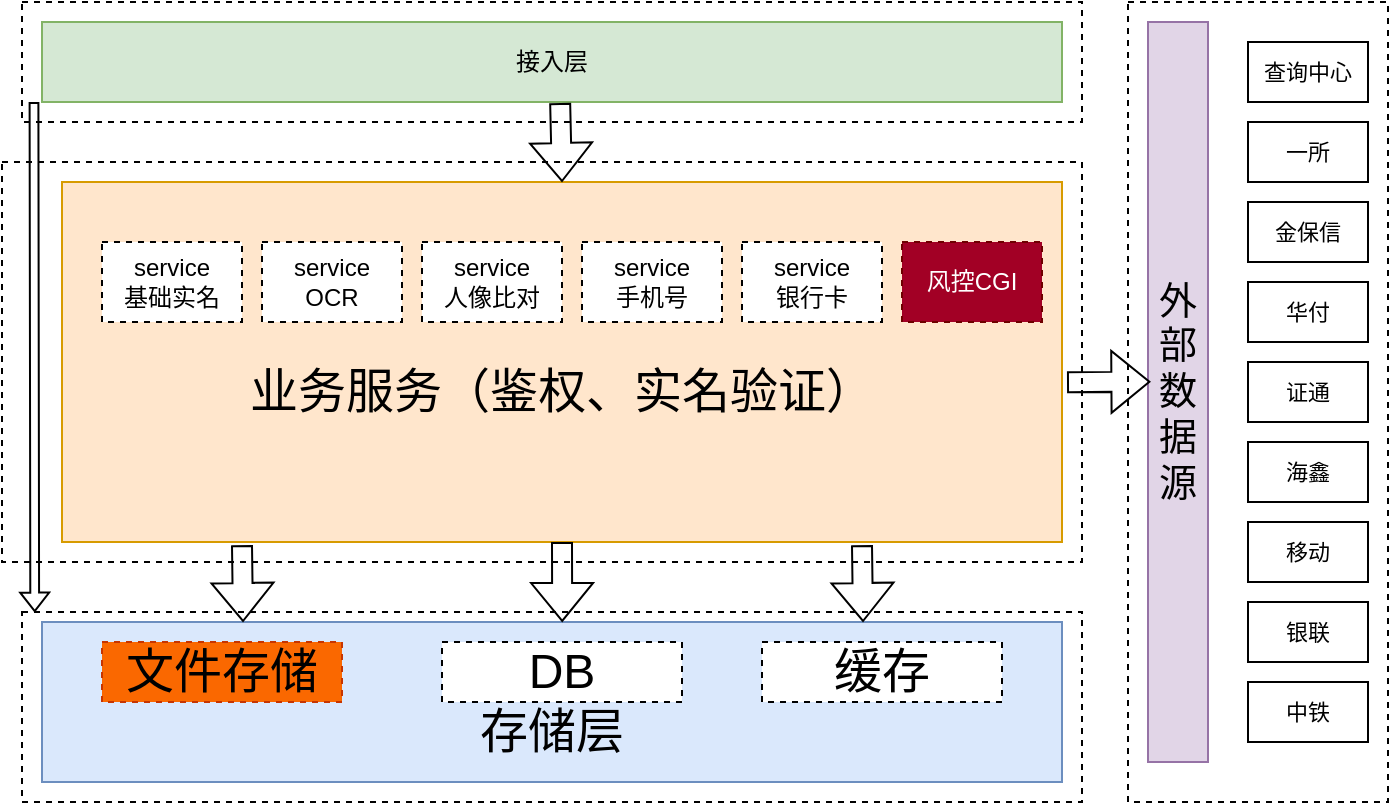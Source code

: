 <mxfile version="16.0.3" type="github">
  <diagram id="qGWWvtlKSTrUDxUpzQvE" name="Page-1">
    <mxGraphModel dx="735" dy="495" grid="1" gridSize="10" guides="1" tooltips="1" connect="1" arrows="1" fold="1" page="1" pageScale="1" pageWidth="827" pageHeight="1169" math="0" shadow="0">
      <root>
        <mxCell id="0" />
        <mxCell id="1" parent="0" />
        <mxCell id="ccBjOckxw03oqFwDDzEE-33" value="" style="rounded=0;whiteSpace=wrap;html=1;dashed=1;" vertex="1" parent="1">
          <mxGeometry x="613" y="220" width="130" height="400" as="geometry" />
        </mxCell>
        <mxCell id="ccBjOckxw03oqFwDDzEE-14" value="" style="rounded=0;whiteSpace=wrap;html=1;dashed=1;" vertex="1" parent="1">
          <mxGeometry x="60" y="525" width="530" height="95" as="geometry" />
        </mxCell>
        <mxCell id="ccBjOckxw03oqFwDDzEE-12" value="" style="rounded=0;whiteSpace=wrap;html=1;dashed=1;" vertex="1" parent="1">
          <mxGeometry x="50" y="300" width="540" height="200" as="geometry" />
        </mxCell>
        <mxCell id="ccBjOckxw03oqFwDDzEE-5" value="" style="rounded=0;whiteSpace=wrap;html=1;dashed=1;" vertex="1" parent="1">
          <mxGeometry x="60" y="220" width="530" height="60" as="geometry" />
        </mxCell>
        <mxCell id="ccBjOckxw03oqFwDDzEE-1" value="接入层" style="rounded=0;whiteSpace=wrap;html=1;fillColor=#d5e8d4;strokeColor=#82b366;" vertex="1" parent="1">
          <mxGeometry x="70" y="230" width="510" height="40" as="geometry" />
        </mxCell>
        <mxCell id="ccBjOckxw03oqFwDDzEE-2" value="&lt;font style=&quot;font-size: 24px&quot;&gt;&lt;br&gt;业务服务（鉴权、实名验证）&lt;/font&gt;" style="rounded=0;whiteSpace=wrap;html=1;fillColor=#ffe6cc;strokeColor=#d79b00;" vertex="1" parent="1">
          <mxGeometry x="80" y="310" width="500" height="180" as="geometry" />
        </mxCell>
        <mxCell id="ccBjOckxw03oqFwDDzEE-3" value="&lt;font style=&quot;font-size: 24px&quot;&gt;&lt;br&gt;存储层&lt;/font&gt;" style="rounded=0;whiteSpace=wrap;html=1;fillColor=#dae8fc;strokeColor=#6c8ebf;" vertex="1" parent="1">
          <mxGeometry x="70" y="530" width="510" height="80" as="geometry" />
        </mxCell>
        <mxCell id="ccBjOckxw03oqFwDDzEE-4" value="&lt;font style=&quot;font-size: 19px&quot;&gt;外部数据源&lt;/font&gt;" style="rounded=0;whiteSpace=wrap;html=1;fillColor=#e1d5e7;strokeColor=#9673a6;" vertex="1" parent="1">
          <mxGeometry x="623" y="230" width="30" height="370" as="geometry" />
        </mxCell>
        <mxCell id="ccBjOckxw03oqFwDDzEE-6" value="service&lt;br&gt;基础实名" style="rounded=0;whiteSpace=wrap;html=1;dashed=1;" vertex="1" parent="1">
          <mxGeometry x="100" y="340" width="70" height="40" as="geometry" />
        </mxCell>
        <mxCell id="ccBjOckxw03oqFwDDzEE-7" value="service&lt;br&gt;OCR" style="rounded=0;whiteSpace=wrap;html=1;dashed=1;" vertex="1" parent="1">
          <mxGeometry x="180" y="340" width="70" height="40" as="geometry" />
        </mxCell>
        <mxCell id="ccBjOckxw03oqFwDDzEE-8" value="service&lt;br&gt;人像比对" style="rounded=0;whiteSpace=wrap;html=1;dashed=1;" vertex="1" parent="1">
          <mxGeometry x="260" y="340" width="70" height="40" as="geometry" />
        </mxCell>
        <mxCell id="ccBjOckxw03oqFwDDzEE-9" value="service&lt;br&gt;手机号" style="rounded=0;whiteSpace=wrap;html=1;dashed=1;" vertex="1" parent="1">
          <mxGeometry x="340" y="340" width="70" height="40" as="geometry" />
        </mxCell>
        <mxCell id="ccBjOckxw03oqFwDDzEE-10" value="service&lt;br&gt;银行卡" style="rounded=0;whiteSpace=wrap;html=1;dashed=1;" vertex="1" parent="1">
          <mxGeometry x="420" y="340" width="70" height="40" as="geometry" />
        </mxCell>
        <mxCell id="ccBjOckxw03oqFwDDzEE-11" value="风控CGI" style="rounded=0;whiteSpace=wrap;html=1;dashed=1;fillColor=#a20025;fontColor=#ffffff;strokeColor=#6F0000;" vertex="1" parent="1">
          <mxGeometry x="500" y="340" width="70" height="40" as="geometry" />
        </mxCell>
        <mxCell id="ccBjOckxw03oqFwDDzEE-13" value="文件存储" style="rounded=0;whiteSpace=wrap;html=1;dashed=1;fontSize=24;fillColor=#fa6800;strokeColor=#C73500;fontColor=#000000;" vertex="1" parent="1">
          <mxGeometry x="100" y="540" width="120" height="30" as="geometry" />
        </mxCell>
        <mxCell id="ccBjOckxw03oqFwDDzEE-15" value="缓存" style="rounded=0;whiteSpace=wrap;html=1;dashed=1;fontSize=24;" vertex="1" parent="1">
          <mxGeometry x="430" y="540" width="120" height="30" as="geometry" />
        </mxCell>
        <mxCell id="ccBjOckxw03oqFwDDzEE-16" value="DB" style="rounded=0;whiteSpace=wrap;html=1;dashed=1;fontSize=24;" vertex="1" parent="1">
          <mxGeometry x="270" y="540" width="120" height="30" as="geometry" />
        </mxCell>
        <mxCell id="ccBjOckxw03oqFwDDzEE-18" value="查询中心" style="rounded=0;whiteSpace=wrap;html=1;labelBackgroundColor=#FFFFFF;fontSize=11;" vertex="1" parent="1">
          <mxGeometry x="673" y="240" width="60" height="30" as="geometry" />
        </mxCell>
        <mxCell id="ccBjOckxw03oqFwDDzEE-19" value="一所" style="rounded=0;whiteSpace=wrap;html=1;labelBackgroundColor=#FFFFFF;fontSize=11;" vertex="1" parent="1">
          <mxGeometry x="673" y="280" width="60" height="30" as="geometry" />
        </mxCell>
        <mxCell id="ccBjOckxw03oqFwDDzEE-20" value="金保信" style="rounded=0;whiteSpace=wrap;html=1;labelBackgroundColor=#FFFFFF;fontSize=11;" vertex="1" parent="1">
          <mxGeometry x="673" y="320" width="60" height="30" as="geometry" />
        </mxCell>
        <mxCell id="ccBjOckxw03oqFwDDzEE-21" value="华付" style="rounded=0;whiteSpace=wrap;html=1;labelBackgroundColor=#FFFFFF;fontSize=11;" vertex="1" parent="1">
          <mxGeometry x="673" y="360" width="60" height="30" as="geometry" />
        </mxCell>
        <mxCell id="ccBjOckxw03oqFwDDzEE-22" value="证通" style="rounded=0;whiteSpace=wrap;html=1;labelBackgroundColor=#FFFFFF;fontSize=11;" vertex="1" parent="1">
          <mxGeometry x="673" y="400" width="60" height="30" as="geometry" />
        </mxCell>
        <mxCell id="ccBjOckxw03oqFwDDzEE-23" value="海鑫" style="rounded=0;whiteSpace=wrap;html=1;labelBackgroundColor=#FFFFFF;fontSize=11;" vertex="1" parent="1">
          <mxGeometry x="673" y="440" width="60" height="30" as="geometry" />
        </mxCell>
        <mxCell id="ccBjOckxw03oqFwDDzEE-24" value="移动" style="rounded=0;whiteSpace=wrap;html=1;labelBackgroundColor=#FFFFFF;fontSize=11;" vertex="1" parent="1">
          <mxGeometry x="673" y="480" width="60" height="30" as="geometry" />
        </mxCell>
        <mxCell id="ccBjOckxw03oqFwDDzEE-25" value="银联" style="rounded=0;whiteSpace=wrap;html=1;labelBackgroundColor=#FFFFFF;fontSize=11;" vertex="1" parent="1">
          <mxGeometry x="673" y="520" width="60" height="30" as="geometry" />
        </mxCell>
        <mxCell id="ccBjOckxw03oqFwDDzEE-26" value="中铁" style="rounded=0;whiteSpace=wrap;html=1;labelBackgroundColor=#FFFFFF;fontSize=11;" vertex="1" parent="1">
          <mxGeometry x="673" y="560" width="60" height="30" as="geometry" />
        </mxCell>
        <mxCell id="ccBjOckxw03oqFwDDzEE-27" value="" style="shape=flexArrow;endArrow=classic;html=1;rounded=0;fontSize=11;entryX=0.5;entryY=0;entryDx=0;entryDy=0;exitX=0.508;exitY=1.012;exitDx=0;exitDy=0;exitPerimeter=0;" edge="1" parent="1" source="ccBjOckxw03oqFwDDzEE-1" target="ccBjOckxw03oqFwDDzEE-2">
          <mxGeometry width="50" height="50" relative="1" as="geometry">
            <mxPoint x="310" y="390" as="sourcePoint" />
            <mxPoint x="360" y="340" as="targetPoint" />
          </mxGeometry>
        </mxCell>
        <mxCell id="ccBjOckxw03oqFwDDzEE-28" value="" style="shape=flexArrow;endArrow=classic;html=1;rounded=0;fontSize=11;entryX=0.51;entryY=0;entryDx=0;entryDy=0;entryPerimeter=0;exitX=0.5;exitY=1;exitDx=0;exitDy=0;" edge="1" parent="1" source="ccBjOckxw03oqFwDDzEE-2" target="ccBjOckxw03oqFwDDzEE-3">
          <mxGeometry width="50" height="50" relative="1" as="geometry">
            <mxPoint x="310" y="390" as="sourcePoint" />
            <mxPoint x="360" y="340" as="targetPoint" />
          </mxGeometry>
        </mxCell>
        <mxCell id="ccBjOckxw03oqFwDDzEE-29" value="" style="shape=flexArrow;endArrow=classic;html=1;rounded=0;fontSize=11;entryX=0.51;entryY=0;entryDx=0;entryDy=0;entryPerimeter=0;exitX=0.509;exitY=1.009;exitDx=0;exitDy=0;exitPerimeter=0;" edge="1" parent="1">
          <mxGeometry width="50" height="50" relative="1" as="geometry">
            <mxPoint x="480.0" y="491.62" as="sourcePoint" />
            <mxPoint x="480.51" y="530" as="targetPoint" />
          </mxGeometry>
        </mxCell>
        <mxCell id="ccBjOckxw03oqFwDDzEE-30" value="" style="shape=flexArrow;endArrow=classic;html=1;rounded=0;fontSize=11;entryX=0.51;entryY=0;entryDx=0;entryDy=0;entryPerimeter=0;exitX=0.509;exitY=1.009;exitDx=0;exitDy=0;exitPerimeter=0;" edge="1" parent="1">
          <mxGeometry width="50" height="50" relative="1" as="geometry">
            <mxPoint x="170.0" y="491.62" as="sourcePoint" />
            <mxPoint x="170.51" y="530" as="targetPoint" />
          </mxGeometry>
        </mxCell>
        <mxCell id="ccBjOckxw03oqFwDDzEE-32" value="" style="shape=flexArrow;endArrow=classic;html=1;rounded=0;fontSize=11;entryX=0.012;entryY=0.001;entryDx=0;entryDy=0;entryPerimeter=0;width=4.39;endSize=2.761;endWidth=9.078;" edge="1" parent="1" target="ccBjOckxw03oqFwDDzEE-14">
          <mxGeometry width="50" height="50" relative="1" as="geometry">
            <mxPoint x="66" y="270" as="sourcePoint" />
            <mxPoint x="90" y="375" as="targetPoint" />
          </mxGeometry>
        </mxCell>
        <mxCell id="ccBjOckxw03oqFwDDzEE-34" value="" style="shape=flexArrow;endArrow=classic;html=1;rounded=0;fontSize=11;entryX=0.04;entryY=0.486;entryDx=0;entryDy=0;entryPerimeter=0;exitX=1.005;exitY=0.556;exitDx=0;exitDy=0;exitPerimeter=0;" edge="1" parent="1" source="ccBjOckxw03oqFwDDzEE-2" target="ccBjOckxw03oqFwDDzEE-4">
          <mxGeometry width="50" height="50" relative="1" as="geometry">
            <mxPoint x="370" y="410" as="sourcePoint" />
            <mxPoint x="420" y="360" as="targetPoint" />
          </mxGeometry>
        </mxCell>
      </root>
    </mxGraphModel>
  </diagram>
</mxfile>
